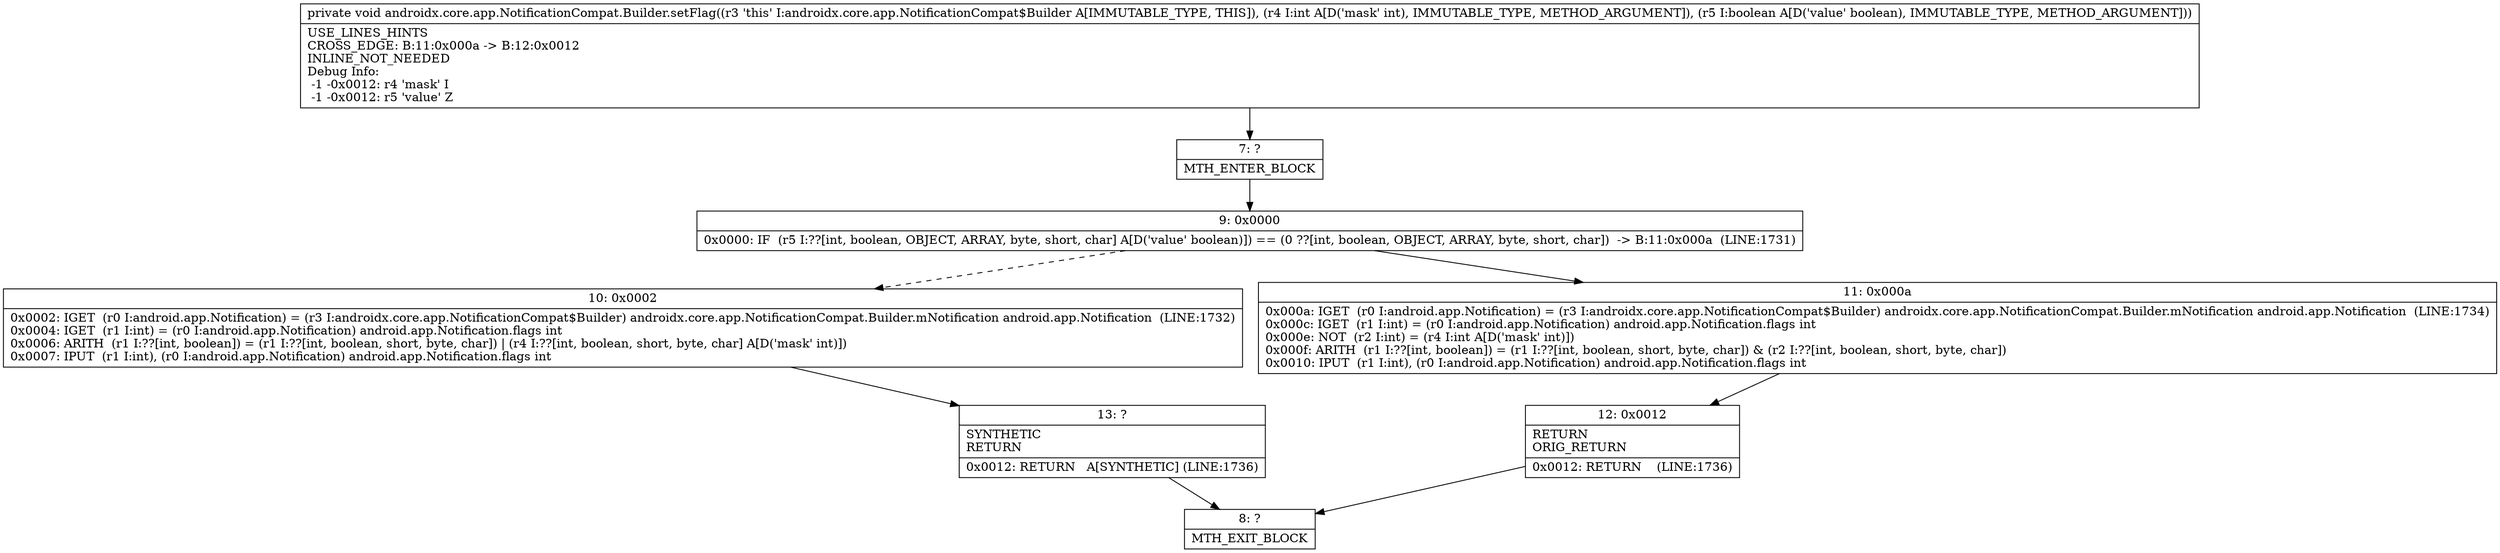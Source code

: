 digraph "CFG forandroidx.core.app.NotificationCompat.Builder.setFlag(IZ)V" {
Node_7 [shape=record,label="{7\:\ ?|MTH_ENTER_BLOCK\l}"];
Node_9 [shape=record,label="{9\:\ 0x0000|0x0000: IF  (r5 I:??[int, boolean, OBJECT, ARRAY, byte, short, char] A[D('value' boolean)]) == (0 ??[int, boolean, OBJECT, ARRAY, byte, short, char])  \-\> B:11:0x000a  (LINE:1731)\l}"];
Node_10 [shape=record,label="{10\:\ 0x0002|0x0002: IGET  (r0 I:android.app.Notification) = (r3 I:androidx.core.app.NotificationCompat$Builder) androidx.core.app.NotificationCompat.Builder.mNotification android.app.Notification  (LINE:1732)\l0x0004: IGET  (r1 I:int) = (r0 I:android.app.Notification) android.app.Notification.flags int \l0x0006: ARITH  (r1 I:??[int, boolean]) = (r1 I:??[int, boolean, short, byte, char]) \| (r4 I:??[int, boolean, short, byte, char] A[D('mask' int)]) \l0x0007: IPUT  (r1 I:int), (r0 I:android.app.Notification) android.app.Notification.flags int \l}"];
Node_13 [shape=record,label="{13\:\ ?|SYNTHETIC\lRETURN\l|0x0012: RETURN   A[SYNTHETIC] (LINE:1736)\l}"];
Node_8 [shape=record,label="{8\:\ ?|MTH_EXIT_BLOCK\l}"];
Node_11 [shape=record,label="{11\:\ 0x000a|0x000a: IGET  (r0 I:android.app.Notification) = (r3 I:androidx.core.app.NotificationCompat$Builder) androidx.core.app.NotificationCompat.Builder.mNotification android.app.Notification  (LINE:1734)\l0x000c: IGET  (r1 I:int) = (r0 I:android.app.Notification) android.app.Notification.flags int \l0x000e: NOT  (r2 I:int) = (r4 I:int A[D('mask' int)]) \l0x000f: ARITH  (r1 I:??[int, boolean]) = (r1 I:??[int, boolean, short, byte, char]) & (r2 I:??[int, boolean, short, byte, char]) \l0x0010: IPUT  (r1 I:int), (r0 I:android.app.Notification) android.app.Notification.flags int \l}"];
Node_12 [shape=record,label="{12\:\ 0x0012|RETURN\lORIG_RETURN\l|0x0012: RETURN    (LINE:1736)\l}"];
MethodNode[shape=record,label="{private void androidx.core.app.NotificationCompat.Builder.setFlag((r3 'this' I:androidx.core.app.NotificationCompat$Builder A[IMMUTABLE_TYPE, THIS]), (r4 I:int A[D('mask' int), IMMUTABLE_TYPE, METHOD_ARGUMENT]), (r5 I:boolean A[D('value' boolean), IMMUTABLE_TYPE, METHOD_ARGUMENT]))  | USE_LINES_HINTS\lCROSS_EDGE: B:11:0x000a \-\> B:12:0x0012\lINLINE_NOT_NEEDED\lDebug Info:\l  \-1 \-0x0012: r4 'mask' I\l  \-1 \-0x0012: r5 'value' Z\l}"];
MethodNode -> Node_7;Node_7 -> Node_9;
Node_9 -> Node_10[style=dashed];
Node_9 -> Node_11;
Node_10 -> Node_13;
Node_13 -> Node_8;
Node_11 -> Node_12;
Node_12 -> Node_8;
}

